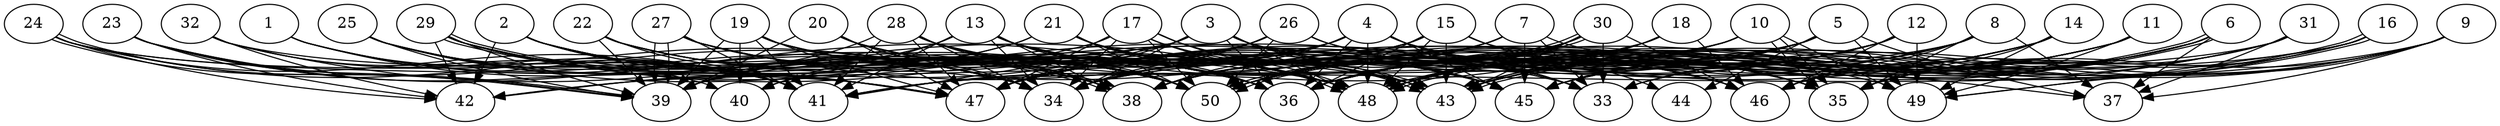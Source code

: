 // DAG automatically generated by daggen at Thu Oct  3 14:07:57 2019
// ./daggen --dot -n 50 --ccr 0.4 --fat 0.9 --regular 0.9 --density 0.7 --mindata 5242880 --maxdata 52428800 
digraph G {
  1 [size="49062400", alpha="0.02", expect_size="19624960"] 
  1 -> 34 [size ="19624960"]
  1 -> 38 [size ="19624960"]
  1 -> 41 [size ="19624960"]
  1 -> 47 [size ="19624960"]
  2 [size="14402560", alpha="0.11", expect_size="5761024"] 
  2 -> 36 [size ="5761024"]
  2 -> 38 [size ="5761024"]
  2 -> 41 [size ="5761024"]
  2 -> 42 [size ="5761024"]
  2 -> 47 [size ="5761024"]
  2 -> 48 [size ="5761024"]
  2 -> 50 [size ="5761024"]
  3 [size="124385280", alpha="0.14", expect_size="49754112"] 
  3 -> 34 [size ="49754112"]
  3 -> 35 [size ="49754112"]
  3 -> 36 [size ="49754112"]
  3 -> 41 [size ="49754112"]
  3 -> 42 [size ="49754112"]
  3 -> 43 [size ="49754112"]
  3 -> 45 [size ="49754112"]
  3 -> 47 [size ="49754112"]
  3 -> 48 [size ="49754112"]
  4 [size="53260800", alpha="0.06", expect_size="21304320"] 
  4 -> 33 [size ="21304320"]
  4 -> 36 [size ="21304320"]
  4 -> 38 [size ="21304320"]
  4 -> 40 [size ="21304320"]
  4 -> 42 [size ="21304320"]
  4 -> 45 [size ="21304320"]
  4 -> 46 [size ="21304320"]
  4 -> 47 [size ="21304320"]
  4 -> 48 [size ="21304320"]
  5 [size="17259520", alpha="0.07", expect_size="6903808"] 
  5 -> 34 [size ="6903808"]
  5 -> 36 [size ="6903808"]
  5 -> 37 [size ="6903808"]
  5 -> 38 [size ="6903808"]
  5 -> 41 [size ="6903808"]
  5 -> 44 [size ="6903808"]
  5 -> 45 [size ="6903808"]
  5 -> 47 [size ="6903808"]
  5 -> 48 [size ="6903808"]
  5 -> 49 [size ="6903808"]
  6 [size="114449920", alpha="0.14", expect_size="45779968"] 
  6 -> 35 [size ="45779968"]
  6 -> 36 [size ="45779968"]
  6 -> 37 [size ="45779968"]
  6 -> 38 [size ="45779968"]
  6 -> 43 [size ="45779968"]
  6 -> 45 [size ="45779968"]
  6 -> 46 [size ="45779968"]
  6 -> 48 [size ="45779968"]
  6 -> 48 [size ="45779968"]
  6 -> 50 [size ="45779968"]
  7 [size="25856000", alpha="0.12", expect_size="10342400"] 
  7 -> 33 [size ="10342400"]
  7 -> 34 [size ="10342400"]
  7 -> 37 [size ="10342400"]
  7 -> 38 [size ="10342400"]
  7 -> 45 [size ="10342400"]
  7 -> 47 [size ="10342400"]
  7 -> 50 [size ="10342400"]
  8 [size="41085440", alpha="0.14", expect_size="16434176"] 
  8 -> 33 [size ="16434176"]
  8 -> 34 [size ="16434176"]
  8 -> 35 [size ="16434176"]
  8 -> 36 [size ="16434176"]
  8 -> 37 [size ="16434176"]
  8 -> 39 [size ="16434176"]
  8 -> 46 [size ="16434176"]
  8 -> 47 [size ="16434176"]
  9 [size="51942400", alpha="0.18", expect_size="20776960"] 
  9 -> 33 [size ="20776960"]
  9 -> 35 [size ="20776960"]
  9 -> 37 [size ="20776960"]
  9 -> 41 [size ="20776960"]
  9 -> 43 [size ="20776960"]
  9 -> 45 [size ="20776960"]
  9 -> 49 [size ="20776960"]
  10 [size="17192960", alpha="0.07", expect_size="6877184"] 
  10 -> 35 [size ="6877184"]
  10 -> 35 [size ="6877184"]
  10 -> 36 [size ="6877184"]
  10 -> 38 [size ="6877184"]
  10 -> 41 [size ="6877184"]
  10 -> 47 [size ="6877184"]
  10 -> 49 [size ="6877184"]
  10 -> 50 [size ="6877184"]
  11 [size="76549120", alpha="0.01", expect_size="30619648"] 
  11 -> 36 [size ="30619648"]
  11 -> 43 [size ="30619648"]
  11 -> 45 [size ="30619648"]
  11 -> 48 [size ="30619648"]
  11 -> 49 [size ="30619648"]
  11 -> 50 [size ="30619648"]
  12 [size="86538240", alpha="0.13", expect_size="34615296"] 
  12 -> 34 [size ="34615296"]
  12 -> 36 [size ="34615296"]
  12 -> 43 [size ="34615296"]
  12 -> 45 [size ="34615296"]
  12 -> 46 [size ="34615296"]
  12 -> 47 [size ="34615296"]
  12 -> 48 [size ="34615296"]
  12 -> 49 [size ="34615296"]
  12 -> 50 [size ="34615296"]
  13 [size="31994880", alpha="0.13", expect_size="12797952"] 
  13 -> 34 [size ="12797952"]
  13 -> 36 [size ="12797952"]
  13 -> 38 [size ="12797952"]
  13 -> 39 [size ="12797952"]
  13 -> 40 [size ="12797952"]
  13 -> 41 [size ="12797952"]
  13 -> 45 [size ="12797952"]
  13 -> 48 [size ="12797952"]
  13 -> 49 [size ="12797952"]
  13 -> 50 [size ="12797952"]
  14 [size="113372160", alpha="0.06", expect_size="45348864"] 
  14 -> 35 [size ="45348864"]
  14 -> 36 [size ="45348864"]
  14 -> 38 [size ="45348864"]
  14 -> 45 [size ="45348864"]
  14 -> 47 [size ="45348864"]
  14 -> 48 [size ="45348864"]
  14 -> 49 [size ="45348864"]
  15 [size="29977600", alpha="0.15", expect_size="11991040"] 
  15 -> 34 [size ="11991040"]
  15 -> 35 [size ="11991040"]
  15 -> 36 [size ="11991040"]
  15 -> 41 [size ="11991040"]
  15 -> 43 [size ="11991040"]
  15 -> 44 [size ="11991040"]
  15 -> 47 [size ="11991040"]
  15 -> 48 [size ="11991040"]
  16 [size="70274560", alpha="0.15", expect_size="28109824"] 
  16 -> 34 [size ="28109824"]
  16 -> 35 [size ="28109824"]
  16 -> 36 [size ="28109824"]
  16 -> 43 [size ="28109824"]
  16 -> 43 [size ="28109824"]
  16 -> 46 [size ="28109824"]
  16 -> 48 [size ="28109824"]
  16 -> 49 [size ="28109824"]
  17 [size="35921920", alpha="0.03", expect_size="14368768"] 
  17 -> 34 [size ="14368768"]
  17 -> 39 [size ="14368768"]
  17 -> 43 [size ="14368768"]
  17 -> 43 [size ="14368768"]
  17 -> 47 [size ="14368768"]
  17 -> 48 [size ="14368768"]
  17 -> 48 [size ="14368768"]
  17 -> 50 [size ="14368768"]
  18 [size="106257920", alpha="0.05", expect_size="42503168"] 
  18 -> 41 [size ="42503168"]
  18 -> 43 [size ="42503168"]
  18 -> 46 [size ="42503168"]
  18 -> 48 [size ="42503168"]
  18 -> 50 [size ="42503168"]
  19 [size="73643520", alpha="0.05", expect_size="29457408"] 
  19 -> 35 [size ="29457408"]
  19 -> 36 [size ="29457408"]
  19 -> 38 [size ="29457408"]
  19 -> 39 [size ="29457408"]
  19 -> 40 [size ="29457408"]
  19 -> 41 [size ="29457408"]
  19 -> 47 [size ="29457408"]
  19 -> 48 [size ="29457408"]
  19 -> 50 [size ="29457408"]
  20 [size="61268480", alpha="0.19", expect_size="24507392"] 
  20 -> 34 [size ="24507392"]
  20 -> 36 [size ="24507392"]
  20 -> 39 [size ="24507392"]
  20 -> 43 [size ="24507392"]
  20 -> 47 [size ="24507392"]
  20 -> 50 [size ="24507392"]
  21 [size="103142400", alpha="0.18", expect_size="41256960"] 
  21 -> 36 [size ="41256960"]
  21 -> 39 [size ="41256960"]
  21 -> 42 [size ="41256960"]
  21 -> 43 [size ="41256960"]
  21 -> 45 [size ="41256960"]
  21 -> 48 [size ="41256960"]
  21 -> 50 [size ="41256960"]
  22 [size="106984960", alpha="0.18", expect_size="42793984"] 
  22 -> 34 [size ="42793984"]
  22 -> 36 [size ="42793984"]
  22 -> 39 [size ="42793984"]
  22 -> 41 [size ="42793984"]
  22 -> 48 [size ="42793984"]
  22 -> 50 [size ="42793984"]
  23 [size="64445440", alpha="0.17", expect_size="25778176"] 
  23 -> 34 [size ="25778176"]
  23 -> 36 [size ="25778176"]
  23 -> 39 [size ="25778176"]
  23 -> 42 [size ="25778176"]
  23 -> 47 [size ="25778176"]
  24 [size="20697600", alpha="0.02", expect_size="8279040"] 
  24 -> 34 [size ="8279040"]
  24 -> 39 [size ="8279040"]
  24 -> 39 [size ="8279040"]
  24 -> 41 [size ="8279040"]
  24 -> 42 [size ="8279040"]
  24 -> 47 [size ="8279040"]
  24 -> 48 [size ="8279040"]
  25 [size="55075840", alpha="0.08", expect_size="22030336"] 
  25 -> 34 [size ="22030336"]
  25 -> 39 [size ="22030336"]
  25 -> 41 [size ="22030336"]
  25 -> 45 [size ="22030336"]
  25 -> 47 [size ="22030336"]
  25 -> 50 [size ="22030336"]
  26 [size="24962560", alpha="0.12", expect_size="9985024"] 
  26 -> 33 [size ="9985024"]
  26 -> 34 [size ="9985024"]
  26 -> 35 [size ="9985024"]
  26 -> 39 [size ="9985024"]
  26 -> 47 [size ="9985024"]
  26 -> 50 [size ="9985024"]
  27 [size="115548160", alpha="0.17", expect_size="46219264"] 
  27 -> 34 [size ="46219264"]
  27 -> 36 [size ="46219264"]
  27 -> 39 [size ="46219264"]
  27 -> 39 [size ="46219264"]
  27 -> 41 [size ="46219264"]
  27 -> 43 [size ="46219264"]
  27 -> 46 [size ="46219264"]
  27 -> 50 [size ="46219264"]
  28 [size="17587200", alpha="0.07", expect_size="7034880"] 
  28 -> 34 [size ="7034880"]
  28 -> 36 [size ="7034880"]
  28 -> 38 [size ="7034880"]
  28 -> 39 [size ="7034880"]
  28 -> 41 [size ="7034880"]
  28 -> 43 [size ="7034880"]
  28 -> 46 [size ="7034880"]
  28 -> 47 [size ="7034880"]
  28 -> 50 [size ="7034880"]
  29 [size="47718400", alpha="0.04", expect_size="19087360"] 
  29 -> 33 [size ="19087360"]
  29 -> 38 [size ="19087360"]
  29 -> 38 [size ="19087360"]
  29 -> 39 [size ="19087360"]
  29 -> 41 [size ="19087360"]
  29 -> 42 [size ="19087360"]
  29 -> 45 [size ="19087360"]
  29 -> 47 [size ="19087360"]
  29 -> 50 [size ="19087360"]
  30 [size="79362560", alpha="0.01", expect_size="31745024"] 
  30 -> 33 [size ="31745024"]
  30 -> 36 [size ="31745024"]
  30 -> 38 [size ="31745024"]
  30 -> 43 [size ="31745024"]
  30 -> 46 [size ="31745024"]
  30 -> 47 [size ="31745024"]
  30 -> 48 [size ="31745024"]
  30 -> 50 [size ="31745024"]
  30 -> 50 [size ="31745024"]
  31 [size="72235520", alpha="0.10", expect_size="28894208"] 
  31 -> 33 [size ="28894208"]
  31 -> 34 [size ="28894208"]
  31 -> 35 [size ="28894208"]
  31 -> 37 [size ="28894208"]
  31 -> 48 [size ="28894208"]
  31 -> 50 [size ="28894208"]
  32 [size="62289920", alpha="0.10", expect_size="24915968"] 
  32 -> 40 [size ="24915968"]
  32 -> 41 [size ="24915968"]
  32 -> 42 [size ="24915968"]
  32 -> 43 [size ="24915968"]
  32 -> 48 [size ="24915968"]
  33 [size="50826240", alpha="0.14", expect_size="20330496"] 
  34 [size="31155200", alpha="0.15", expect_size="12462080"] 
  35 [size="43435520", alpha="0.19", expect_size="17374208"] 
  36 [size="91816960", alpha="0.12", expect_size="36726784"] 
  37 [size="41712640", alpha="0.10", expect_size="16685056"] 
  38 [size="23843840", alpha="0.03", expect_size="9537536"] 
  39 [size="66186240", alpha="0.06", expect_size="26474496"] 
  40 [size="89612800", alpha="0.18", expect_size="35845120"] 
  41 [size="98209280", alpha="0.05", expect_size="39283712"] 
  42 [size="37452800", alpha="0.07", expect_size="14981120"] 
  43 [size="98739200", alpha="0.19", expect_size="39495680"] 
  44 [size="65031680", alpha="0.11", expect_size="26012672"] 
  45 [size="36592640", alpha="0.11", expect_size="14637056"] 
  46 [size="30297600", alpha="0.13", expect_size="12119040"] 
  47 [size="103311360", alpha="0.12", expect_size="41324544"] 
  48 [size="42524160", alpha="0.12", expect_size="17009664"] 
  49 [size="59048960", alpha="0.18", expect_size="23619584"] 
  50 [size="95462400", alpha="0.15", expect_size="38184960"] 
}
